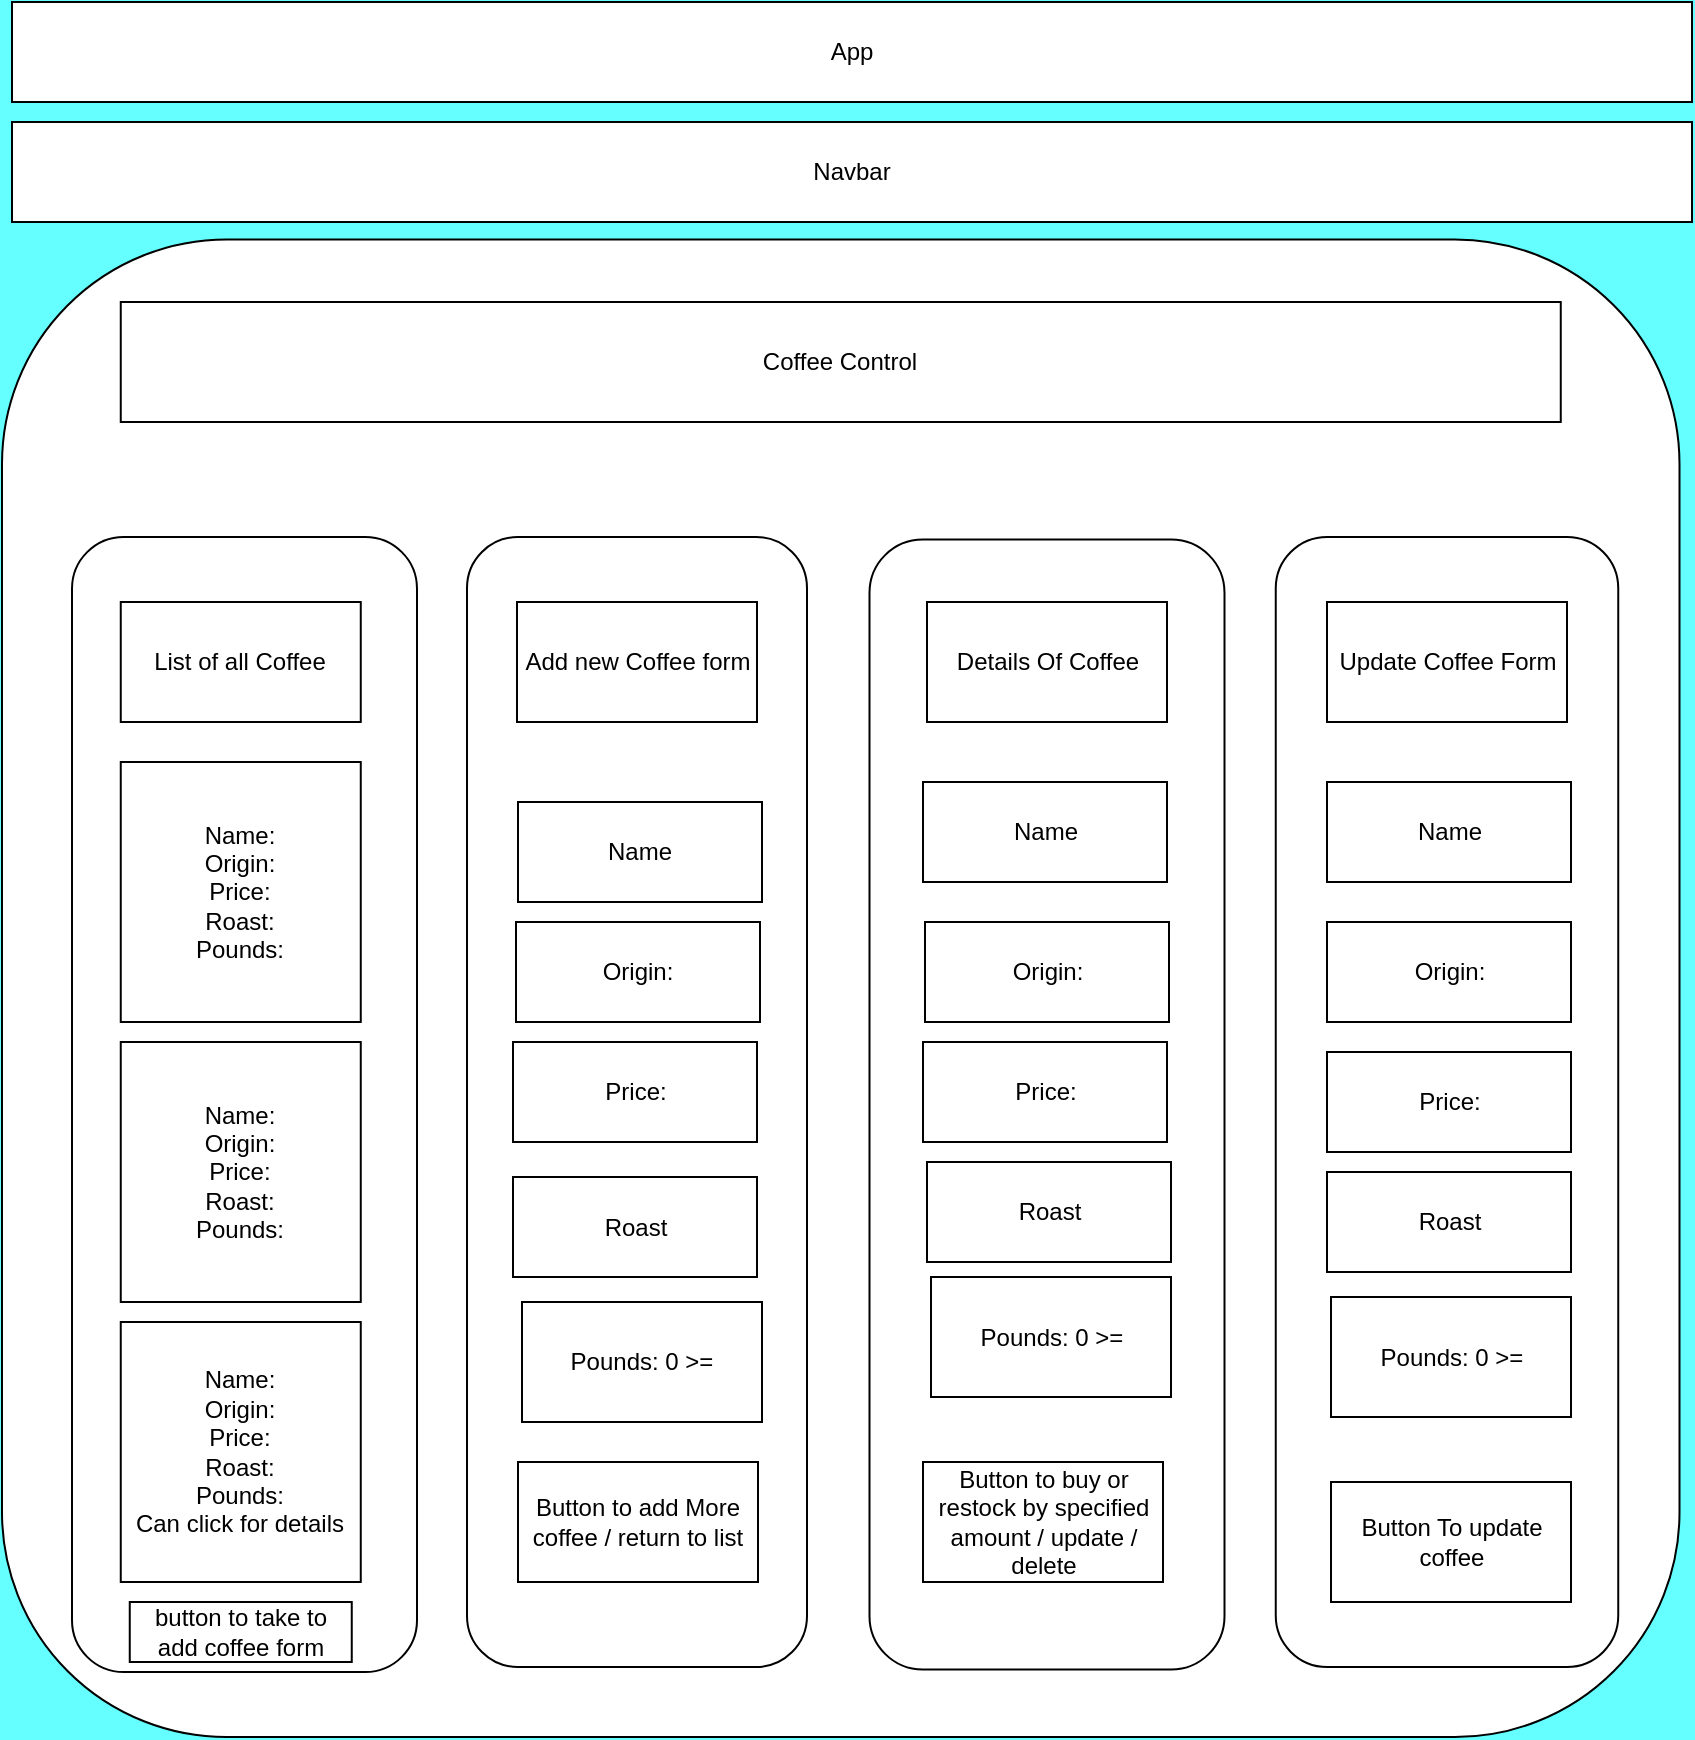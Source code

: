 <mxfile>
    <diagram id="ZqX2KAMUVEPaNSoZWOMJ" name="Page-1">
        <mxGraphModel dx="765" dy="408" grid="1" gridSize="10" guides="1" tooltips="1" connect="1" arrows="1" fold="1" page="1" pageScale="1" pageWidth="850" pageHeight="1100" background="#66FFFF" math="0" shadow="0">
            <root>
                <mxCell id="0"/>
                <mxCell id="1" parent="0"/>
                <mxCell id="_moGqOQTLsoBeh4TTvEP-2" value="" style="rounded=1;whiteSpace=wrap;html=1;rotation=90;" parent="1" vertex="1">
                    <mxGeometry x="45" y="293.75" width="748.75" height="838.75" as="geometry"/>
                </mxCell>
                <mxCell id="_moGqOQTLsoBeh4TTvEP-3" value="Coffee Control" style="rounded=0;whiteSpace=wrap;html=1;" parent="1" vertex="1">
                    <mxGeometry x="59.38" y="370" width="720" height="60" as="geometry"/>
                </mxCell>
                <mxCell id="_moGqOQTLsoBeh4TTvEP-4" value="Navbar" style="rounded=0;whiteSpace=wrap;html=1;" parent="1" vertex="1">
                    <mxGeometry x="5" y="280" width="840" height="50" as="geometry"/>
                </mxCell>
                <mxCell id="_moGqOQTLsoBeh4TTvEP-5" value="App" style="rounded=0;whiteSpace=wrap;html=1;" parent="1" vertex="1">
                    <mxGeometry x="5" y="220" width="840" height="50" as="geometry"/>
                </mxCell>
                <mxCell id="_moGqOQTLsoBeh4TTvEP-6" value="" style="rounded=1;whiteSpace=wrap;html=1;rotation=90;" parent="1" vertex="1">
                    <mxGeometry x="-162.5" y="685" width="567.5" height="172.5" as="geometry"/>
                </mxCell>
                <mxCell id="_moGqOQTLsoBeh4TTvEP-7" value="" style="rounded=1;whiteSpace=wrap;html=1;rotation=90;" parent="1" vertex="1">
                    <mxGeometry x="35" y="685" width="565" height="170" as="geometry"/>
                </mxCell>
                <mxCell id="_moGqOQTLsoBeh4TTvEP-8" value="" style="rounded=1;whiteSpace=wrap;html=1;rotation=90;" parent="1" vertex="1">
                    <mxGeometry x="240" y="682.5" width="565" height="177.5" as="geometry"/>
                </mxCell>
                <mxCell id="_moGqOQTLsoBeh4TTvEP-9" value="" style="rounded=1;whiteSpace=wrap;html=1;rotation=90;" parent="1" vertex="1">
                    <mxGeometry x="440" y="684.37" width="565" height="171.25" as="geometry"/>
                </mxCell>
                <mxCell id="_moGqOQTLsoBeh4TTvEP-10" value="List of all Coffee" style="rounded=0;whiteSpace=wrap;html=1;" parent="1" vertex="1">
                    <mxGeometry x="59.38" y="520" width="120" height="60" as="geometry"/>
                </mxCell>
                <mxCell id="_moGqOQTLsoBeh4TTvEP-11" value="Name:&lt;br&gt;Origin:&lt;br&gt;Price:&lt;br&gt;Roast:&lt;br&gt;Pounds:" style="rounded=0;whiteSpace=wrap;html=1;" parent="1" vertex="1">
                    <mxGeometry x="59.38" y="600" width="120" height="130" as="geometry"/>
                </mxCell>
                <mxCell id="_moGqOQTLsoBeh4TTvEP-12" value="Name:&lt;br&gt;Origin:&lt;br&gt;Price:&lt;br&gt;Roast:&lt;br&gt;Pounds:" style="rounded=0;whiteSpace=wrap;html=1;" parent="1" vertex="1">
                    <mxGeometry x="59.38" y="740" width="120" height="130" as="geometry"/>
                </mxCell>
                <mxCell id="_moGqOQTLsoBeh4TTvEP-13" value="Name:&lt;br&gt;Origin:&lt;br&gt;Price:&lt;br&gt;Roast:&lt;br&gt;Pounds:&lt;br&gt;Can click for details" style="rounded=0;whiteSpace=wrap;html=1;" parent="1" vertex="1">
                    <mxGeometry x="59.38" y="880" width="120" height="130" as="geometry"/>
                </mxCell>
                <mxCell id="_moGqOQTLsoBeh4TTvEP-14" value="Add new Coffee form" style="rounded=0;whiteSpace=wrap;html=1;" parent="1" vertex="1">
                    <mxGeometry x="257.5" y="520" width="120" height="60" as="geometry"/>
                </mxCell>
                <mxCell id="_moGqOQTLsoBeh4TTvEP-15" value="Button to add More coffee / return to list" style="rounded=0;whiteSpace=wrap;html=1;" parent="1" vertex="1">
                    <mxGeometry x="258" y="950" width="120" height="60" as="geometry"/>
                </mxCell>
                <mxCell id="_moGqOQTLsoBeh4TTvEP-16" value="Name&lt;span style=&quot;color: rgba(0, 0, 0, 0); font-family: monospace; font-size: 0px; text-align: start;&quot;&gt;%3CmxGraphModel%3E%3Croot%3E%3CmxCell%20id%3D%220%22%2F%3E%3CmxCell%20id%3D%221%22%20parent%3D%220%22%2F%3E%3CmxCell%20id%3D%222%22%20value%3D%22Name%3A%26lt%3Bbr%26gt%3BOrigin%3A%26lt%3Bbr%26gt%3BPrice%3A%26lt%3Bbr%26gt%3BRost%3A%22%20style%3D%22rounded%3D0%3BwhiteSpace%3Dwrap%3Bhtml%3D1%3B%22%20vertex%3D%221%22%20parent%3D%221%22%3E%3CmxGeometry%20x%3D%2259.38%22%20y%3D%22740%22%20width%3D%22120%22%20height%3D%22130%22%20as%3D%22geometry%22%2F%3E%3C%2FmxCell%3E%3C%2Froot%3E%3C%2FmxGraphModel%3E&lt;/span&gt;" style="rounded=0;whiteSpace=wrap;html=1;" parent="1" vertex="1">
                    <mxGeometry x="258" y="620" width="122" height="50" as="geometry"/>
                </mxCell>
                <mxCell id="_moGqOQTLsoBeh4TTvEP-17" value="Origin:" style="rounded=0;whiteSpace=wrap;html=1;" parent="1" vertex="1">
                    <mxGeometry x="257" y="680" width="122" height="50" as="geometry"/>
                </mxCell>
                <mxCell id="_moGqOQTLsoBeh4TTvEP-18" value="Price:" style="rounded=0;whiteSpace=wrap;html=1;" parent="1" vertex="1">
                    <mxGeometry x="255.5" y="740" width="122" height="50" as="geometry"/>
                </mxCell>
                <mxCell id="_moGqOQTLsoBeh4TTvEP-19" value="Roast" style="rounded=0;whiteSpace=wrap;html=1;" parent="1" vertex="1">
                    <mxGeometry x="255.5" y="807.5" width="122" height="50" as="geometry"/>
                </mxCell>
                <mxCell id="_moGqOQTLsoBeh4TTvEP-20" value="Pounds: 0 &amp;gt;=" style="rounded=0;whiteSpace=wrap;html=1;" parent="1" vertex="1">
                    <mxGeometry x="260" y="870" width="120" height="60" as="geometry"/>
                </mxCell>
                <mxCell id="_moGqOQTLsoBeh4TTvEP-21" value="Details Of Coffee" style="rounded=0;whiteSpace=wrap;html=1;" parent="1" vertex="1">
                    <mxGeometry x="462.5" y="520" width="120" height="60" as="geometry"/>
                </mxCell>
                <mxCell id="_moGqOQTLsoBeh4TTvEP-23" value="Name&lt;span style=&quot;color: rgba(0, 0, 0, 0); font-family: monospace; font-size: 0px; text-align: start;&quot;&gt;%3CmxGraphModel%3E%3Croot%3E%3CmxCell%20id%3D%220%22%2F%3E%3CmxCell%20id%3D%221%22%20parent%3D%220%22%2F%3E%3CmxCell%20id%3D%222%22%20value%3D%22Name%3A%26lt%3Bbr%26gt%3BOrigin%3A%26lt%3Bbr%26gt%3BPrice%3A%26lt%3Bbr%26gt%3BRost%3A%22%20style%3D%22rounded%3D0%3BwhiteSpace%3Dwrap%3Bhtml%3D1%3B%22%20vertex%3D%221%22%20parent%3D%221%22%3E%3CmxGeometry%20x%3D%2259.38%22%20y%3D%22740%22%20width%3D%22120%22%20height%3D%22130%22%20as%3D%22geometry%22%2F%3E%3C%2FmxCell%3E%3C%2Froot%3E%3C%2FmxGraphModel%3E&lt;/span&gt;" style="rounded=0;whiteSpace=wrap;html=1;" parent="1" vertex="1">
                    <mxGeometry x="460.5" y="610" width="122" height="50" as="geometry"/>
                </mxCell>
                <mxCell id="_moGqOQTLsoBeh4TTvEP-24" value="Origin:" style="rounded=0;whiteSpace=wrap;html=1;" parent="1" vertex="1">
                    <mxGeometry x="461.5" y="680" width="122" height="50" as="geometry"/>
                </mxCell>
                <mxCell id="_moGqOQTLsoBeh4TTvEP-25" value="Price:" style="rounded=0;whiteSpace=wrap;html=1;" parent="1" vertex="1">
                    <mxGeometry x="460.5" y="740" width="122" height="50" as="geometry"/>
                </mxCell>
                <mxCell id="_moGqOQTLsoBeh4TTvEP-26" value="Roast" style="rounded=0;whiteSpace=wrap;html=1;" parent="1" vertex="1">
                    <mxGeometry x="462.5" y="800" width="122" height="50" as="geometry"/>
                </mxCell>
                <mxCell id="_moGqOQTLsoBeh4TTvEP-27" value="Pounds: 0 &amp;gt;=" style="rounded=0;whiteSpace=wrap;html=1;" parent="1" vertex="1">
                    <mxGeometry x="464.5" y="857.5" width="120" height="60" as="geometry"/>
                </mxCell>
                <mxCell id="_moGqOQTLsoBeh4TTvEP-28" value="Button to buy or restock by specified amount / update / delete" style="rounded=0;whiteSpace=wrap;html=1;" parent="1" vertex="1">
                    <mxGeometry x="460.5" y="950" width="120" height="60" as="geometry"/>
                </mxCell>
                <mxCell id="_moGqOQTLsoBeh4TTvEP-29" value="button to take to add coffee form" style="rounded=0;whiteSpace=wrap;html=1;" parent="1" vertex="1">
                    <mxGeometry x="63.88" y="1020" width="111" height="30" as="geometry"/>
                </mxCell>
                <mxCell id="_moGqOQTLsoBeh4TTvEP-30" value="Update Coffee Form" style="rounded=0;whiteSpace=wrap;html=1;" parent="1" vertex="1">
                    <mxGeometry x="662.5" y="520" width="120" height="60" as="geometry"/>
                </mxCell>
                <mxCell id="_moGqOQTLsoBeh4TTvEP-31" value="Name&lt;span style=&quot;color: rgba(0, 0, 0, 0); font-family: monospace; font-size: 0px; text-align: start;&quot;&gt;%3CmxGraphModel%3E%3Croot%3E%3CmxCell%20id%3D%220%22%2F%3E%3CmxCell%20id%3D%221%22%20parent%3D%220%22%2F%3E%3CmxCell%20id%3D%222%22%20value%3D%22Name%3A%26lt%3Bbr%26gt%3BOrigin%3A%26lt%3Bbr%26gt%3BPrice%3A%26lt%3Bbr%26gt%3BRost%3A%22%20style%3D%22rounded%3D0%3BwhiteSpace%3Dwrap%3Bhtml%3D1%3B%22%20vertex%3D%221%22%20parent%3D%221%22%3E%3CmxGeometry%20x%3D%2259.38%22%20y%3D%22740%22%20width%3D%22120%22%20height%3D%22130%22%20as%3D%22geometry%22%2F%3E%3C%2FmxCell%3E%3C%2Froot%3E%3C%2FmxGraphModel%3E&lt;/span&gt;" style="rounded=0;whiteSpace=wrap;html=1;" parent="1" vertex="1">
                    <mxGeometry x="662.5" y="610" width="122" height="50" as="geometry"/>
                </mxCell>
                <mxCell id="_moGqOQTLsoBeh4TTvEP-32" value="Origin:" style="rounded=0;whiteSpace=wrap;html=1;" parent="1" vertex="1">
                    <mxGeometry x="662.5" y="680" width="122" height="50" as="geometry"/>
                </mxCell>
                <mxCell id="_moGqOQTLsoBeh4TTvEP-33" value="Price:" style="rounded=0;whiteSpace=wrap;html=1;" parent="1" vertex="1">
                    <mxGeometry x="662.5" y="745" width="122" height="50" as="geometry"/>
                </mxCell>
                <mxCell id="_moGqOQTLsoBeh4TTvEP-34" value="Roast" style="rounded=0;whiteSpace=wrap;html=1;" parent="1" vertex="1">
                    <mxGeometry x="662.5" y="805" width="122" height="50" as="geometry"/>
                </mxCell>
                <mxCell id="_moGqOQTLsoBeh4TTvEP-35" value="Pounds: 0 &amp;gt;=" style="rounded=0;whiteSpace=wrap;html=1;" parent="1" vertex="1">
                    <mxGeometry x="664.5" y="867.5" width="120" height="60" as="geometry"/>
                </mxCell>
                <mxCell id="_moGqOQTLsoBeh4TTvEP-36" value="Button To update coffee" style="rounded=0;whiteSpace=wrap;html=1;" parent="1" vertex="1">
                    <mxGeometry x="664.5" y="960" width="120" height="60" as="geometry"/>
                </mxCell>
            </root>
        </mxGraphModel>
    </diagram>
</mxfile>